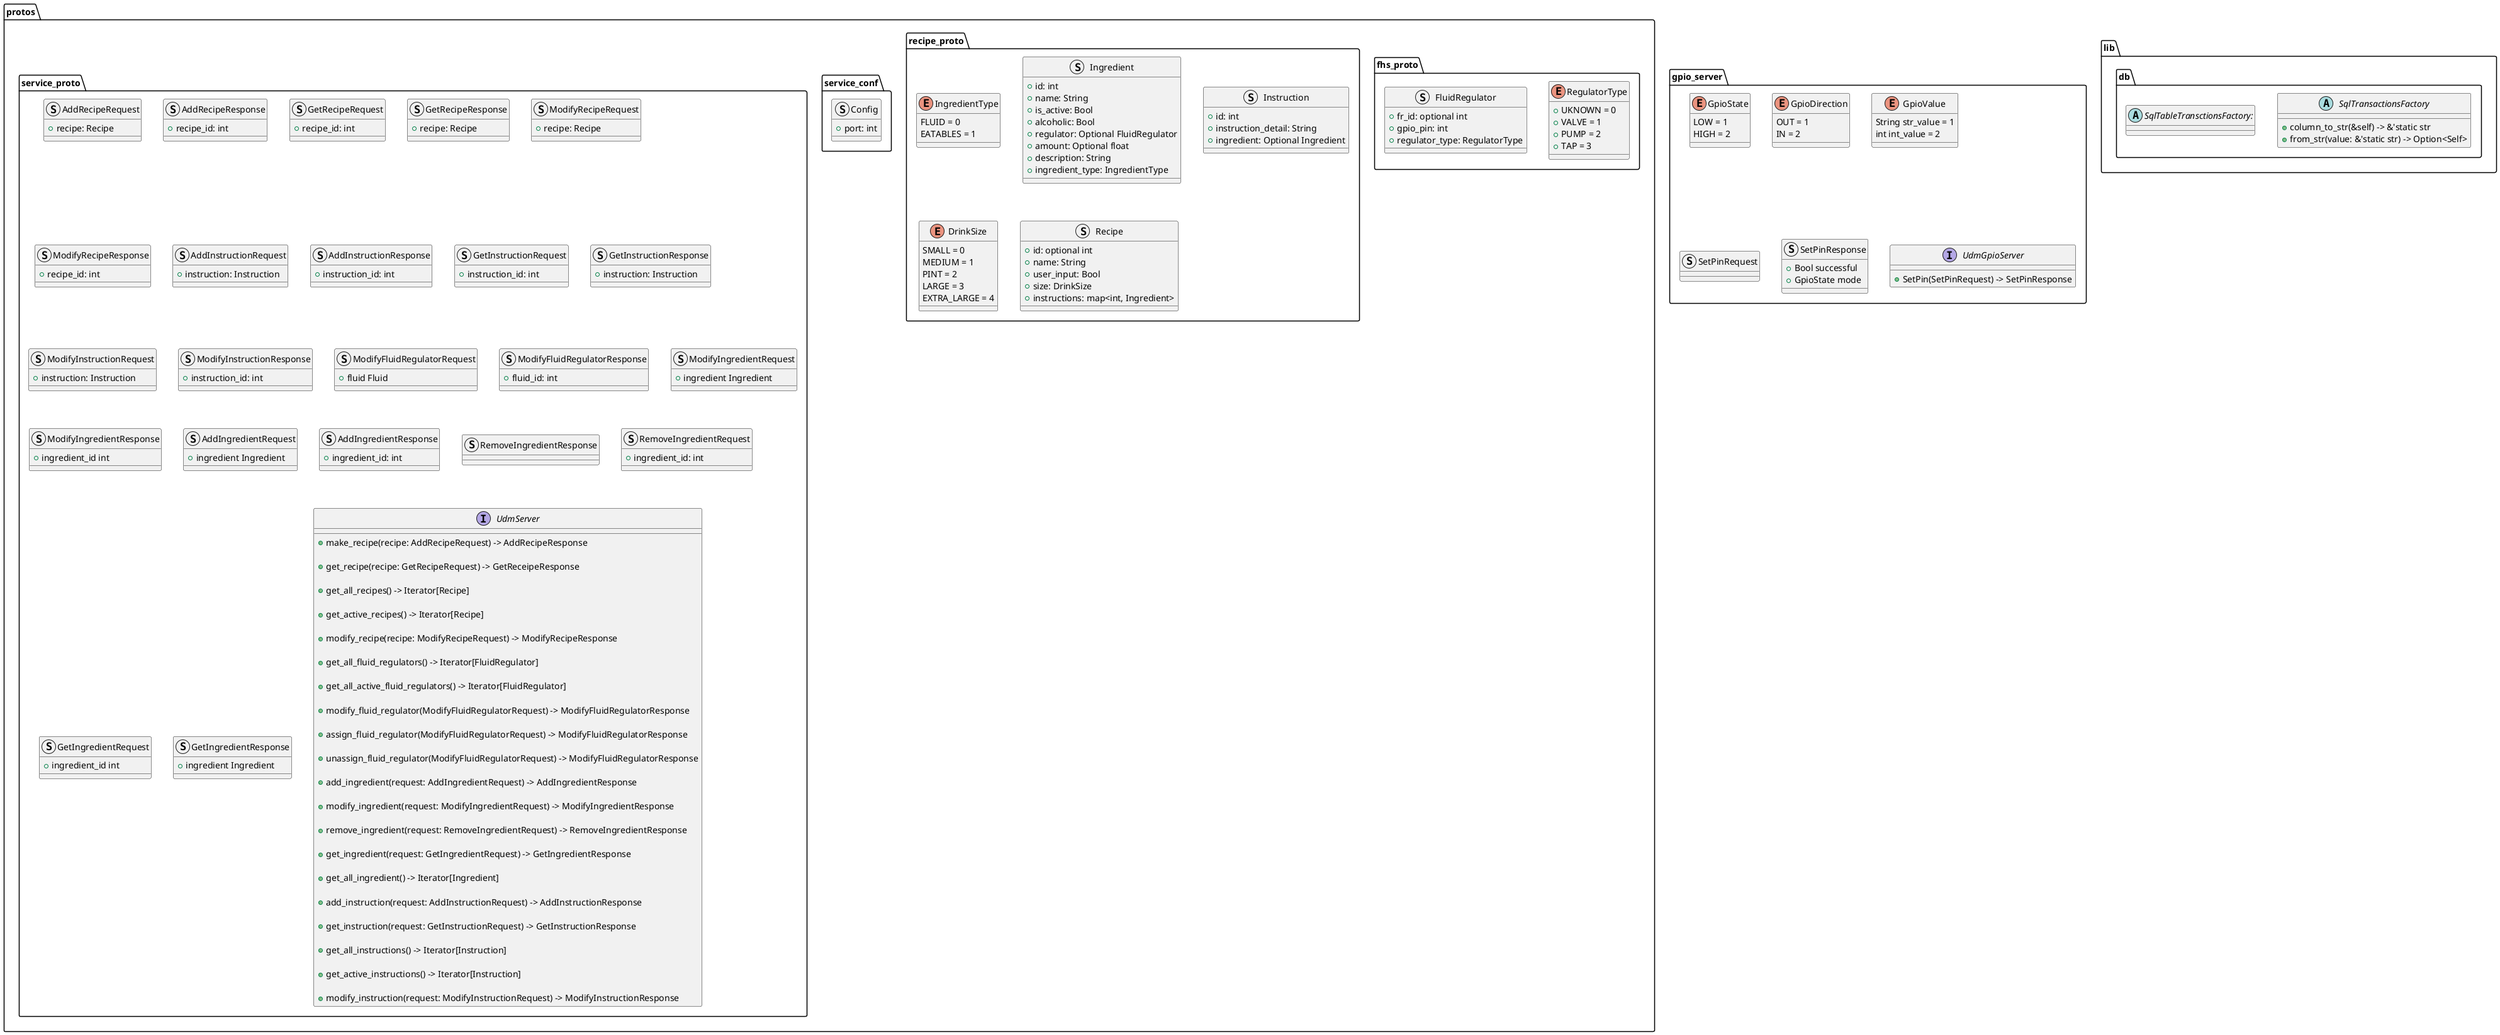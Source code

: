 @startuml
package lib {
  package db {
    abstract class SqlTransactionsFactory {
      + column_to_str(&self) -> &'static str
      + from_str(value: &'static str) -> Option<Self>
    }
    abstract class SqlTableTransctionsFactory: 
  }
}
package protos {
  package fhs_proto {
    enum RegulatorType {
      + UKNOWN = 0
      + VALVE = 1
      + PUMP = 2
      + TAP = 3
    }
    struct FluidRegulator {
      + fr_id: optional int
      + gpio_pin: int
      + regulator_type: RegulatorType
    }
  }
  package recipe_proto {
    enum IngredientType {
      FLUID = 0
      EATABLES = 1
    }
    Struct Ingredient {
      + id: int
      + name: String
      + is_active: Bool
      + alcoholic: Bool
      + regulator: Optional FluidRegulator
      + amount: Optional float
      + description: String
      + ingredient_type: IngredientType
    }
    Struct Instruction {
      + id: int
      + instruction_detail: String
      + ingredient: Optional Ingredient
    }
    Enum DrinkSize {
      SMALL = 0
      MEDIUM = 1
      PINT = 2
      LARGE = 3
      EXTRA_LARGE = 4
    }
    Struct Recipe {
      + id: optional int
      + name: String
      + user_input: Bool
      + size: DrinkSize
      + instructions: map<int, Ingredient>
    }
  }
  package service_conf {
    Struct Config {
      + port: int
    }
  }
  package service_proto {
    Struct AddRecipeRequest {
      + recipe: Recipe
    }
    Struct AddRecipeResponse {
      + recipe_id: int
    }
    Struct GetRecipeRequest {
      + recipe_id: int
    }
    Struct GetRecipeResponse {
      + recipe: Recipe
    }
    Struct ModifyRecipeRequest {
      + recipe: Recipe
    }
    Struct ModifyRecipeResponse {
      + recipe_id: int
    }
    Struct AddInstructionRequest {
      + instruction: Instruction
    }
    Struct AddInstructionResponse {
      + instruction_id: int
    }
    Struct GetInstructionRequest {
      + instruction_id: int
    }
    Struct GetInstructionResponse {
      + instruction: Instruction
    }
    Struct ModifyInstructionRequest {
      + instruction: Instruction
    }
    Struct ModifyInstructionResponse {
      + instruction_id: int
    }
    Struct ModifyFluidRegulatorRequest {
      + fluid Fluid
    }
    Struct ModifyFluidRegulatorResponse {
      + fluid_id: int
    }
    Struct ModifyIngredientRequest {
      + ingredient Ingredient
    }
    Struct ModifyIngredientResponse {
      + ingredient_id int
    }
    Struct AddIngredientRequest {
      + ingredient Ingredient
    }
    Struct AddIngredientResponse {
      + ingredient_id: int
    }
    Struct RemoveIngredientResponse {}
    Struct RemoveIngredientRequest {
      + ingredient_id: int
    }
    Struct GetIngredientRequest {
      + ingredient_id int
    }
    Struct GetIngredientResponse {
      + ingredient Ingredient
    }
    interface UdmServer {
      
      + make_recipe(recipe: AddRecipeRequest) -> AddRecipeResponse
      
      + get_recipe(recipe: GetRecipeRequest) -> GetReceipeResponse
      
      + get_all_recipes() -> Iterator[Recipe]
      
      + get_active_recipes() -> Iterator[Recipe]
      
      + modify_recipe(recipe: ModifyRecipeRequest) -> ModifyRecipeResponse
      
      + get_all_fluid_regulators() -> Iterator[FluidRegulator]
      
      + get_all_active_fluid_regulators() -> Iterator[FluidRegulator]

      + modify_fluid_regulator(ModifyFluidRegulatorRequest) -> ModifyFluidRegulatorResponse

      + assign_fluid_regulator(ModifyFluidRegulatorRequest) -> ModifyFluidRegulatorResponse

      + unassign_fluid_regulator(ModifyFluidRegulatorRequest) -> ModifyFluidRegulatorResponse
      
      + add_ingredient(request: AddIngredientRequest) -> AddIngredientResponse
      
      + modify_ingredient(request: ModifyIngredientRequest) -> ModifyIngredientResponse
      
      + remove_ingredient(request: RemoveIngredientRequest) -> RemoveIngredientResponse
      
      + get_ingredient(request: GetIngredientRequest) -> GetIngredientResponse
      
      + get_all_ingredient() -> Iterator[Ingredient]
      
      + add_instruction(request: AddInstructionRequest) -> AddInstructionResponse

      + get_instruction(request: GetInstructionRequest) -> GetInstructionResponse
      
      + get_all_instructions() -> Iterator[Instruction]
      
      + get_active_instructions() -> Iterator[Instruction]
      
      + modify_instruction(request: ModifyInstructionRequest) -> ModifyInstructionResponse
    }
  }
}
  package gpio_server {
    enum GpioState {
      LOW = 1
      HIGH = 2
    }
    enum GpioDirection {
      OUT = 1
      IN = 2
    }
    enum GpioValue {
      String str_value = 1
      int int_value = 2
    }
    struct SetPinRequest {

    }
    struct SetPinResponse {
      + Bool successful
      + GpioState mode
    }
    interface UdmGpioServer {
      + SetPin(SetPinRequest) -> SetPinResponse
    }
}
@enduml